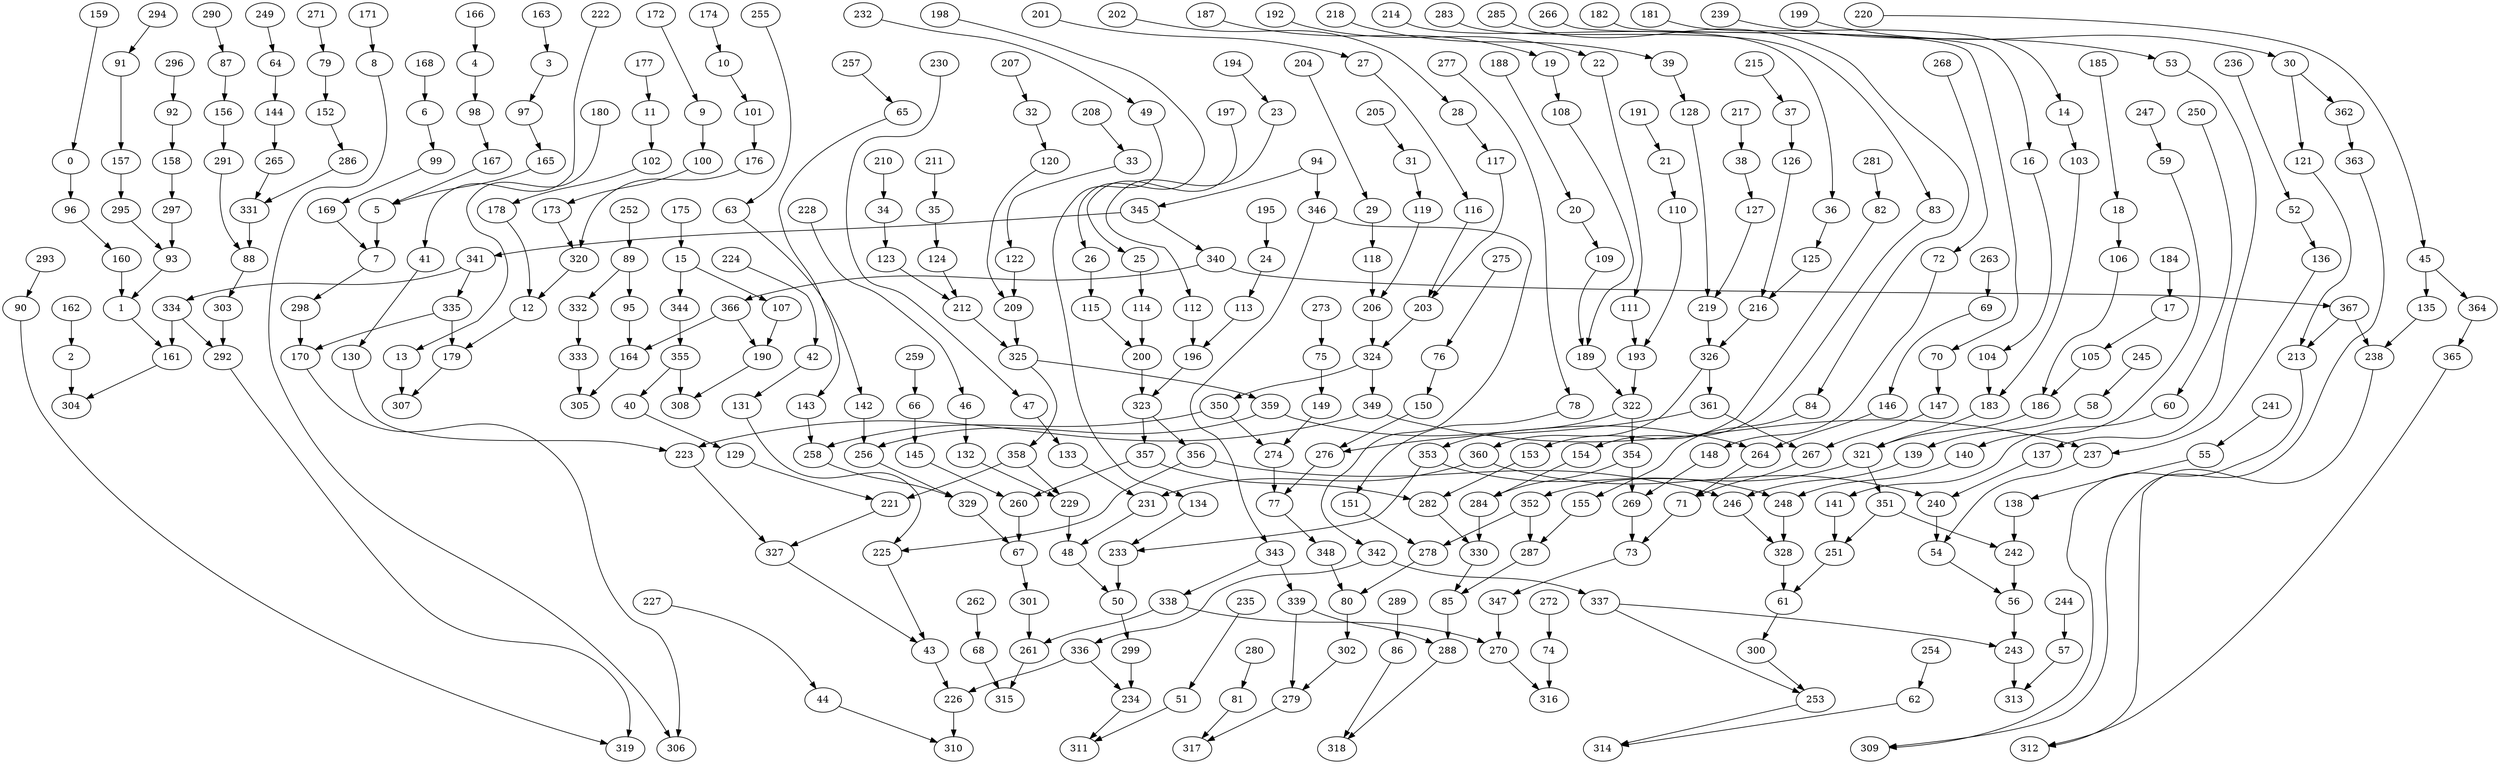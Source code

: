 digraph g {
0;
1;
2;
3;
4;
5;
6;
7;
8;
9;
10;
11;
12;
13;
14;
15;
16;
17;
18;
19;
20;
21;
22;
23;
24;
25;
26;
27;
28;
29;
30;
31;
32;
33;
34;
35;
36;
37;
38;
39;
40;
41;
42;
43;
44;
45;
46;
47;
48;
49;
50;
51;
52;
53;
54;
55;
56;
57;
58;
59;
60;
61;
62;
63;
64;
65;
66;
67;
68;
69;
70;
71;
72;
73;
74;
75;
76;
77;
78;
79;
80;
81;
82;
83;
84;
85;
86;
87;
88;
89;
90;
91;
92;
93;
94;
95;
96;
97;
98;
99;
100;
101;
102;
103;
104;
105;
106;
107;
108;
109;
110;
111;
112;
113;
114;
115;
116;
117;
118;
119;
120;
121;
122;
123;
124;
125;
126;
127;
128;
129;
130;
131;
132;
133;
134;
135;
136;
137;
138;
139;
140;
141;
142;
143;
144;
145;
146;
147;
148;
149;
150;
151;
152;
153;
154;
155;
156;
157;
158;
159;
160;
161;
162;
163;
164;
165;
166;
167;
168;
169;
170;
171;
172;
173;
174;
175;
176;
177;
178;
179;
180;
181;
182;
183;
184;
185;
186;
187;
188;
189;
190;
191;
192;
193;
194;
195;
196;
197;
198;
199;
200;
201;
202;
203;
204;
205;
206;
207;
208;
209;
210;
211;
212;
213;
214;
215;
216;
217;
218;
219;
220;
221;
222;
223;
224;
225;
226;
227;
228;
229;
230;
231;
232;
233;
234;
235;
236;
237;
238;
239;
240;
241;
242;
243;
244;
245;
246;
247;
248;
249;
250;
251;
252;
253;
254;
255;
256;
257;
258;
259;
260;
261;
262;
263;
264;
265;
266;
267;
268;
269;
270;
271;
272;
273;
274;
275;
276;
277;
278;
279;
280;
281;
282;
283;
284;
285;
286;
287;
288;
289;
290;
291;
292;
293;
294;
295;
296;
297;
298;
299;
300;
301;
302;
303;
304;
305;
306;
307;
308;
309;
310;
311;
312;
313;
314;
315;
316;
317;
318;
319;
320;
321;
322;
323;
324;
325;
326;
327;
328;
329;
330;
331;
332;
333;
334;
335;
336;
337;
338;
339;
340;
341;
342;
343;
344;
345;
346;
347;
348;
349;
350;
351;
352;
353;
354;
355;
356;
357;
358;
359;
360;
361;
362;
363;
364;
365;
366;
367;
0 -> 96 [weight=17];
1 -> 161 [weight=0];
2 -> 304 [weight=23];
3 -> 97 [weight=0];
4 -> 98 [weight=1];
5 -> 7 [weight=1];
6 -> 99 [weight=0];
7 -> 298 [weight=0];
8 -> 306 [weight=0];
9 -> 100 [weight=1];
10 -> 101 [weight=0];
11 -> 102 [weight=0];
12 -> 179 [weight=0];
13 -> 307 [weight=1];
14 -> 103 [weight=0];
15 -> 107 [weight=22];
15 -> 344 [weight=20];
16 -> 104 [weight=0];
17 -> 105 [weight=0];
18 -> 106 [weight=0];
19 -> 108 [weight=0];
20 -> 109 [weight=0];
21 -> 110 [weight=0];
22 -> 111 [weight=0];
23 -> 112 [weight=0];
24 -> 113 [weight=17];
25 -> 114 [weight=17];
26 -> 115 [weight=17];
27 -> 116 [weight=0];
28 -> 117 [weight=0];
29 -> 118 [weight=23];
30 -> 121 [weight=0];
30 -> 362 [weight=0];
31 -> 119 [weight=0];
32 -> 120 [weight=0];
33 -> 122 [weight=0];
34 -> 123 [weight=0];
35 -> 124 [weight=0];
36 -> 125 [weight=1];
37 -> 126 [weight=0];
38 -> 127 [weight=0];
39 -> 128 [weight=0];
40 -> 129 [weight=0];
41 -> 130 [weight=0];
42 -> 131 [weight=0];
43 -> 226 [weight=1];
44 -> 310 [weight=0];
45 -> 135 [weight=0];
45 -> 364 [weight=0];
46 -> 132 [weight=3];
47 -> 133 [weight=0];
48 -> 50 [weight=2];
49 -> 134 [weight=0];
50 -> 299 [weight=0];
51 -> 311 [weight=0];
52 -> 136 [weight=0];
53 -> 137 [weight=0];
54 -> 56 [weight=1];
55 -> 138 [weight=0];
56 -> 243 [weight=22];
57 -> 313 [weight=23];
58 -> 139 [weight=1];
59 -> 140 [weight=0];
60 -> 141 [weight=0];
61 -> 300 [weight=0];
62 -> 314 [weight=0];
63 -> 142 [weight=0];
64 -> 144 [weight=0];
65 -> 143 [weight=0];
66 -> 145 [weight=23];
67 -> 301 [weight=0];
68 -> 315 [weight=19];
69 -> 146 [weight=0];
70 -> 147 [weight=1];
71 -> 73 [weight=0];
72 -> 148 [weight=0];
73 -> 347 [weight=1];
74 -> 316 [weight=25];
75 -> 149 [weight=17];
76 -> 150 [weight=0];
77 -> 348 [weight=3];
78 -> 151 [weight=0];
79 -> 152 [weight=0];
80 -> 302 [weight=17];
81 -> 317 [weight=0];
82 -> 153 [weight=0];
83 -> 154 [weight=0];
84 -> 155 [weight=0];
85 -> 288 [weight=21];
86 -> 318 [weight=0];
87 -> 156 [weight=0];
88 -> 303 [weight=0];
89 -> 95 [weight=19];
89 -> 332 [weight=22];
90 -> 319 [weight=0];
91 -> 157 [weight=0];
92 -> 158 [weight=0];
93 -> 1 [weight=20];
94 -> 345 [weight=0];
94 -> 346 [weight=1];
95 -> 164 [weight=19];
96 -> 160 [weight=0];
97 -> 165 [weight=0];
98 -> 167 [weight=0];
99 -> 169 [weight=0];
100 -> 173 [weight=0];
101 -> 176 [weight=0];
102 -> 178 [weight=0];
103 -> 183 [weight=0];
104 -> 183 [weight=1];
105 -> 186 [weight=0];
106 -> 186 [weight=0];
107 -> 190 [weight=19];
108 -> 189 [weight=0];
109 -> 189 [weight=0];
110 -> 193 [weight=0];
111 -> 193 [weight=1];
112 -> 196 [weight=34];
113 -> 196 [weight=35];
114 -> 200 [weight=17];
115 -> 200 [weight=0];
116 -> 203 [weight=0];
117 -> 203 [weight=0];
118 -> 206 [weight=22];
119 -> 206 [weight=0];
120 -> 209 [weight=0];
121 -> 213 [weight=0];
122 -> 209 [weight=0];
123 -> 212 [weight=0];
124 -> 212 [weight=0];
125 -> 216 [weight=0];
126 -> 216 [weight=0];
127 -> 219 [weight=0];
128 -> 219 [weight=0];
129 -> 221 [weight=2];
130 -> 223 [weight=0];
131 -> 225 [weight=0];
132 -> 229 [weight=1];
133 -> 231 [weight=0];
134 -> 233 [weight=1];
135 -> 238 [weight=0];
136 -> 237 [weight=0];
137 -> 240 [weight=0];
138 -> 242 [weight=18];
139 -> 246 [weight=0];
140 -> 248 [weight=18];
141 -> 251 [weight=17];
142 -> 256 [weight=3];
143 -> 258 [weight=0];
144 -> 265 [weight=1];
145 -> 260 [weight=21];
146 -> 264 [weight=3];
147 -> 267 [weight=0];
148 -> 269 [weight=0];
149 -> 274 [weight=21];
150 -> 276 [weight=1];
151 -> 278 [weight=0];
152 -> 286 [weight=0];
153 -> 282 [weight=0];
154 -> 284 [weight=2];
155 -> 287 [weight=0];
156 -> 291 [weight=0];
157 -> 295 [weight=0];
158 -> 297 [weight=17];
159 -> 0 [weight=0];
160 -> 1 [weight=26];
161 -> 304 [weight=1];
162 -> 2 [weight=17];
163 -> 3 [weight=0];
164 -> 305 [weight=22];
165 -> 5 [weight=0];
166 -> 4 [weight=18];
167 -> 5 [weight=0];
168 -> 6 [weight=17];
169 -> 7 [weight=0];
170 -> 306 [weight=0];
171 -> 8 [weight=0];
172 -> 9 [weight=0];
173 -> 320 [weight=1];
174 -> 10 [weight=0];
175 -> 15 [weight=22];
176 -> 320 [weight=0];
177 -> 11 [weight=0];
178 -> 12 [weight=0];
179 -> 307 [weight=0];
180 -> 13 [weight=0];
181 -> 14 [weight=0];
182 -> 16 [weight=0];
183 -> 321 [weight=0];
184 -> 17 [weight=17];
185 -> 18 [weight=0];
186 -> 321 [weight=1];
187 -> 19 [weight=0];
188 -> 20 [weight=0];
189 -> 322 [weight=2];
190 -> 308 [weight=18];
191 -> 21 [weight=0];
192 -> 22 [weight=0];
193 -> 322 [weight=1];
194 -> 23 [weight=0];
195 -> 24 [weight=34];
196 -> 323 [weight=30];
197 -> 25 [weight=0];
198 -> 26 [weight=0];
199 -> 30 [weight=0];
200 -> 323 [weight=24];
201 -> 27 [weight=0];
202 -> 28 [weight=0];
203 -> 324 [weight=2];
204 -> 29 [weight=0];
205 -> 31 [weight=0];
206 -> 324 [weight=20];
207 -> 32 [weight=0];
208 -> 33 [weight=0];
209 -> 325 [weight=4];
210 -> 34 [weight=17];
211 -> 35 [weight=17];
212 -> 325 [weight=5];
213 -> 309 [weight=0];
214 -> 36 [weight=0];
215 -> 37 [weight=0];
216 -> 326 [weight=2];
217 -> 38 [weight=0];
218 -> 39 [weight=0];
219 -> 326 [weight=1];
220 -> 45 [weight=0];
221 -> 327 [weight=0];
222 -> 41 [weight=0];
223 -> 327 [weight=0];
224 -> 42 [weight=0];
225 -> 43 [weight=0];
226 -> 310 [weight=1];
227 -> 44 [weight=0];
228 -> 46 [weight=0];
229 -> 48 [weight=0];
230 -> 47 [weight=0];
231 -> 48 [weight=2];
232 -> 49 [weight=0];
233 -> 50 [weight=17];
234 -> 311 [weight=0];
235 -> 51 [weight=0];
236 -> 52 [weight=0];
237 -> 54 [weight=0];
238 -> 312 [weight=0];
239 -> 53 [weight=0];
240 -> 54 [weight=2];
241 -> 55 [weight=0];
242 -> 56 [weight=21];
243 -> 313 [weight=25];
244 -> 57 [weight=0];
245 -> 58 [weight=1];
246 -> 328 [weight=5];
247 -> 59 [weight=0];
248 -> 328 [weight=7];
249 -> 64 [weight=0];
250 -> 60 [weight=0];
251 -> 61 [weight=1];
252 -> 89 [weight=23];
253 -> 314 [weight=0];
254 -> 62 [weight=0];
255 -> 63 [weight=0];
256 -> 329 [weight=0];
257 -> 65 [weight=0];
258 -> 329 [weight=0];
259 -> 66 [weight=18];
260 -> 67 [weight=19];
261 -> 315 [weight=17];
262 -> 68 [weight=0];
263 -> 69 [weight=0];
264 -> 71 [weight=1];
265 -> 331 [weight=0];
266 -> 70 [weight=0];
267 -> 71 [weight=0];
268 -> 72 [weight=0];
269 -> 73 [weight=7];
270 -> 316 [weight=20];
271 -> 79 [weight=0];
272 -> 74 [weight=20];
273 -> 75 [weight=18];
274 -> 77 [weight=1];
275 -> 76 [weight=0];
276 -> 77 [weight=2];
277 -> 78 [weight=0];
278 -> 80 [weight=3];
279 -> 317 [weight=0];
280 -> 81 [weight=0];
281 -> 82 [weight=0];
282 -> 330 [weight=6];
283 -> 83 [weight=0];
284 -> 330 [weight=1];
285 -> 84 [weight=0];
286 -> 331 [weight=0];
287 -> 85 [weight=0];
288 -> 318 [weight=0];
289 -> 86 [weight=0];
290 -> 87 [weight=0];
291 -> 88 [weight=0];
292 -> 319 [weight=0];
293 -> 90 [weight=0];
294 -> 91 [weight=0];
295 -> 93 [weight=1];
296 -> 92 [weight=0];
297 -> 93 [weight=25];
298 -> 170 [weight=18];
299 -> 234 [weight=3];
300 -> 253 [weight=0];
301 -> 261 [weight=18];
302 -> 279 [weight=0];
303 -> 292 [weight=0];
320 -> 12 [weight=0];
321 -> 351 [weight=12];
321 -> 352 [weight=5];
322 -> 353 [weight=1];
322 -> 354 [weight=17];
323 -> 356 [weight=1];
323 -> 357 [weight=24];
324 -> 349 [weight=3];
324 -> 350 [weight=18];
325 -> 358 [weight=0];
325 -> 359 [weight=4];
326 -> 360 [weight=0];
326 -> 361 [weight=2];
327 -> 43 [weight=0];
328 -> 61 [weight=2];
329 -> 67 [weight=0];
330 -> 85 [weight=0];
331 -> 88 [weight=1];
332 -> 333 [weight=23];
333 -> 305 [weight=19];
334 -> 292 [weight=0];
334 -> 161 [weight=6];
335 -> 170 [weight=4];
335 -> 179 [weight=10];
336 -> 226 [weight=3];
336 -> 234 [weight=1];
337 -> 243 [weight=1];
337 -> 253 [weight=0];
338 -> 261 [weight=0];
338 -> 270 [weight=23];
339 -> 279 [weight=0];
339 -> 288 [weight=3];
340 -> 366 [weight=2];
340 -> 367 [weight=3];
341 -> 334 [weight=1];
341 -> 335 [weight=0];
342 -> 336 [weight=0];
342 -> 337 [weight=2];
343 -> 338 [weight=2];
343 -> 339 [weight=7];
344 -> 355 [weight=23];
345 -> 340 [weight=3];
345 -> 341 [weight=5];
346 -> 342 [weight=0];
346 -> 343 [weight=0];
347 -> 270 [weight=0];
348 -> 80 [weight=2];
349 -> 223 [weight=11];
349 -> 237 [weight=1];
350 -> 258 [weight=23];
350 -> 274 [weight=22];
351 -> 242 [weight=0];
351 -> 251 [weight=2];
352 -> 278 [weight=3];
352 -> 287 [weight=6];
353 -> 233 [weight=0];
353 -> 248 [weight=17];
354 -> 269 [weight=6];
354 -> 284 [weight=3];
355 -> 308 [weight=22];
355 -> 40 [weight=0];
356 -> 225 [weight=0];
356 -> 246 [weight=1];
357 -> 260 [weight=25];
357 -> 282 [weight=7];
358 -> 221 [weight=7];
358 -> 229 [weight=0];
359 -> 256 [weight=0];
359 -> 264 [weight=3];
360 -> 231 [weight=4];
360 -> 240 [weight=1];
361 -> 267 [weight=0];
361 -> 276 [weight=0];
362 -> 363 [weight=0];
363 -> 309 [weight=0];
364 -> 365 [weight=0];
365 -> 312 [weight=0];
366 -> 164 [weight=0];
366 -> 190 [weight=0];
367 -> 213 [weight=0];
367 -> 238 [weight=1];
}
